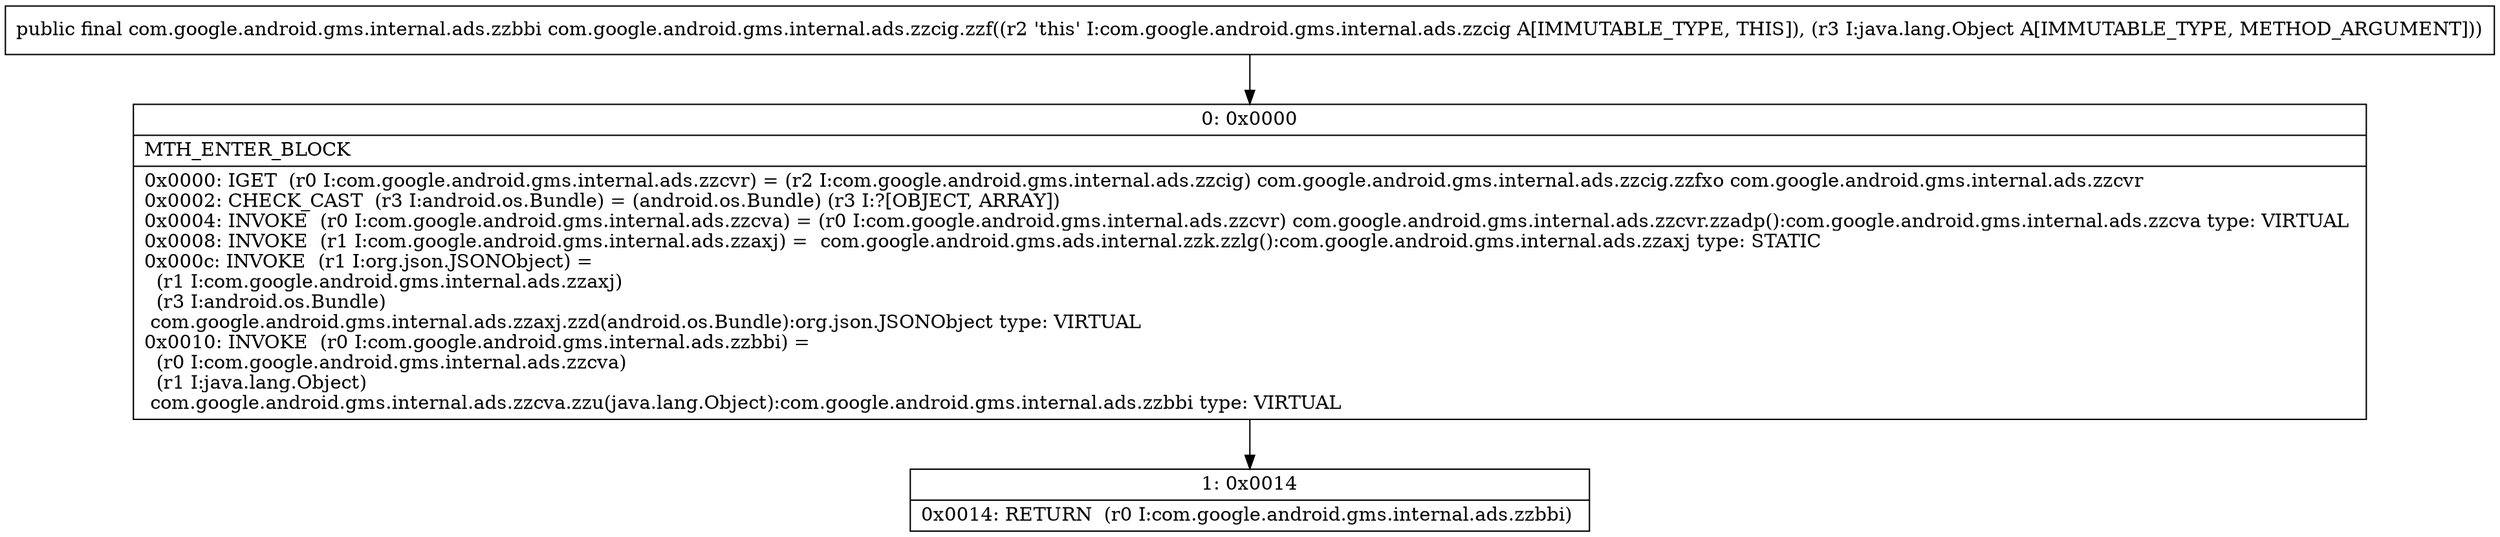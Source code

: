 digraph "CFG forcom.google.android.gms.internal.ads.zzcig.zzf(Ljava\/lang\/Object;)Lcom\/google\/android\/gms\/internal\/ads\/zzbbi;" {
Node_0 [shape=record,label="{0\:\ 0x0000|MTH_ENTER_BLOCK\l|0x0000: IGET  (r0 I:com.google.android.gms.internal.ads.zzcvr) = (r2 I:com.google.android.gms.internal.ads.zzcig) com.google.android.gms.internal.ads.zzcig.zzfxo com.google.android.gms.internal.ads.zzcvr \l0x0002: CHECK_CAST  (r3 I:android.os.Bundle) = (android.os.Bundle) (r3 I:?[OBJECT, ARRAY]) \l0x0004: INVOKE  (r0 I:com.google.android.gms.internal.ads.zzcva) = (r0 I:com.google.android.gms.internal.ads.zzcvr) com.google.android.gms.internal.ads.zzcvr.zzadp():com.google.android.gms.internal.ads.zzcva type: VIRTUAL \l0x0008: INVOKE  (r1 I:com.google.android.gms.internal.ads.zzaxj) =  com.google.android.gms.ads.internal.zzk.zzlg():com.google.android.gms.internal.ads.zzaxj type: STATIC \l0x000c: INVOKE  (r1 I:org.json.JSONObject) = \l  (r1 I:com.google.android.gms.internal.ads.zzaxj)\l  (r3 I:android.os.Bundle)\l com.google.android.gms.internal.ads.zzaxj.zzd(android.os.Bundle):org.json.JSONObject type: VIRTUAL \l0x0010: INVOKE  (r0 I:com.google.android.gms.internal.ads.zzbbi) = \l  (r0 I:com.google.android.gms.internal.ads.zzcva)\l  (r1 I:java.lang.Object)\l com.google.android.gms.internal.ads.zzcva.zzu(java.lang.Object):com.google.android.gms.internal.ads.zzbbi type: VIRTUAL \l}"];
Node_1 [shape=record,label="{1\:\ 0x0014|0x0014: RETURN  (r0 I:com.google.android.gms.internal.ads.zzbbi) \l}"];
MethodNode[shape=record,label="{public final com.google.android.gms.internal.ads.zzbbi com.google.android.gms.internal.ads.zzcig.zzf((r2 'this' I:com.google.android.gms.internal.ads.zzcig A[IMMUTABLE_TYPE, THIS]), (r3 I:java.lang.Object A[IMMUTABLE_TYPE, METHOD_ARGUMENT])) }"];
MethodNode -> Node_0;
Node_0 -> Node_1;
}

